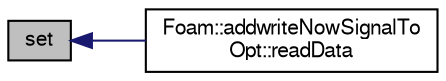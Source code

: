 digraph "set"
{
  bgcolor="transparent";
  edge [fontname="FreeSans",fontsize="10",labelfontname="FreeSans",labelfontsize="10"];
  node [fontname="FreeSans",fontsize="10",shape=record];
  rankdir="LR";
  Node93 [label="set",height=0.2,width=0.4,color="black", fillcolor="grey75", style="filled", fontcolor="black"];
  Node93 -> Node94 [dir="back",color="midnightblue",fontsize="10",style="solid",fontname="FreeSans"];
  Node94 [label="Foam::addwriteNowSignalTo\lOpt::readData",height=0.2,width=0.4,color="black",URL="$a28566.html#a27acfcce377f5e7a42aa7545b6601208",tooltip="Read. "];
}
